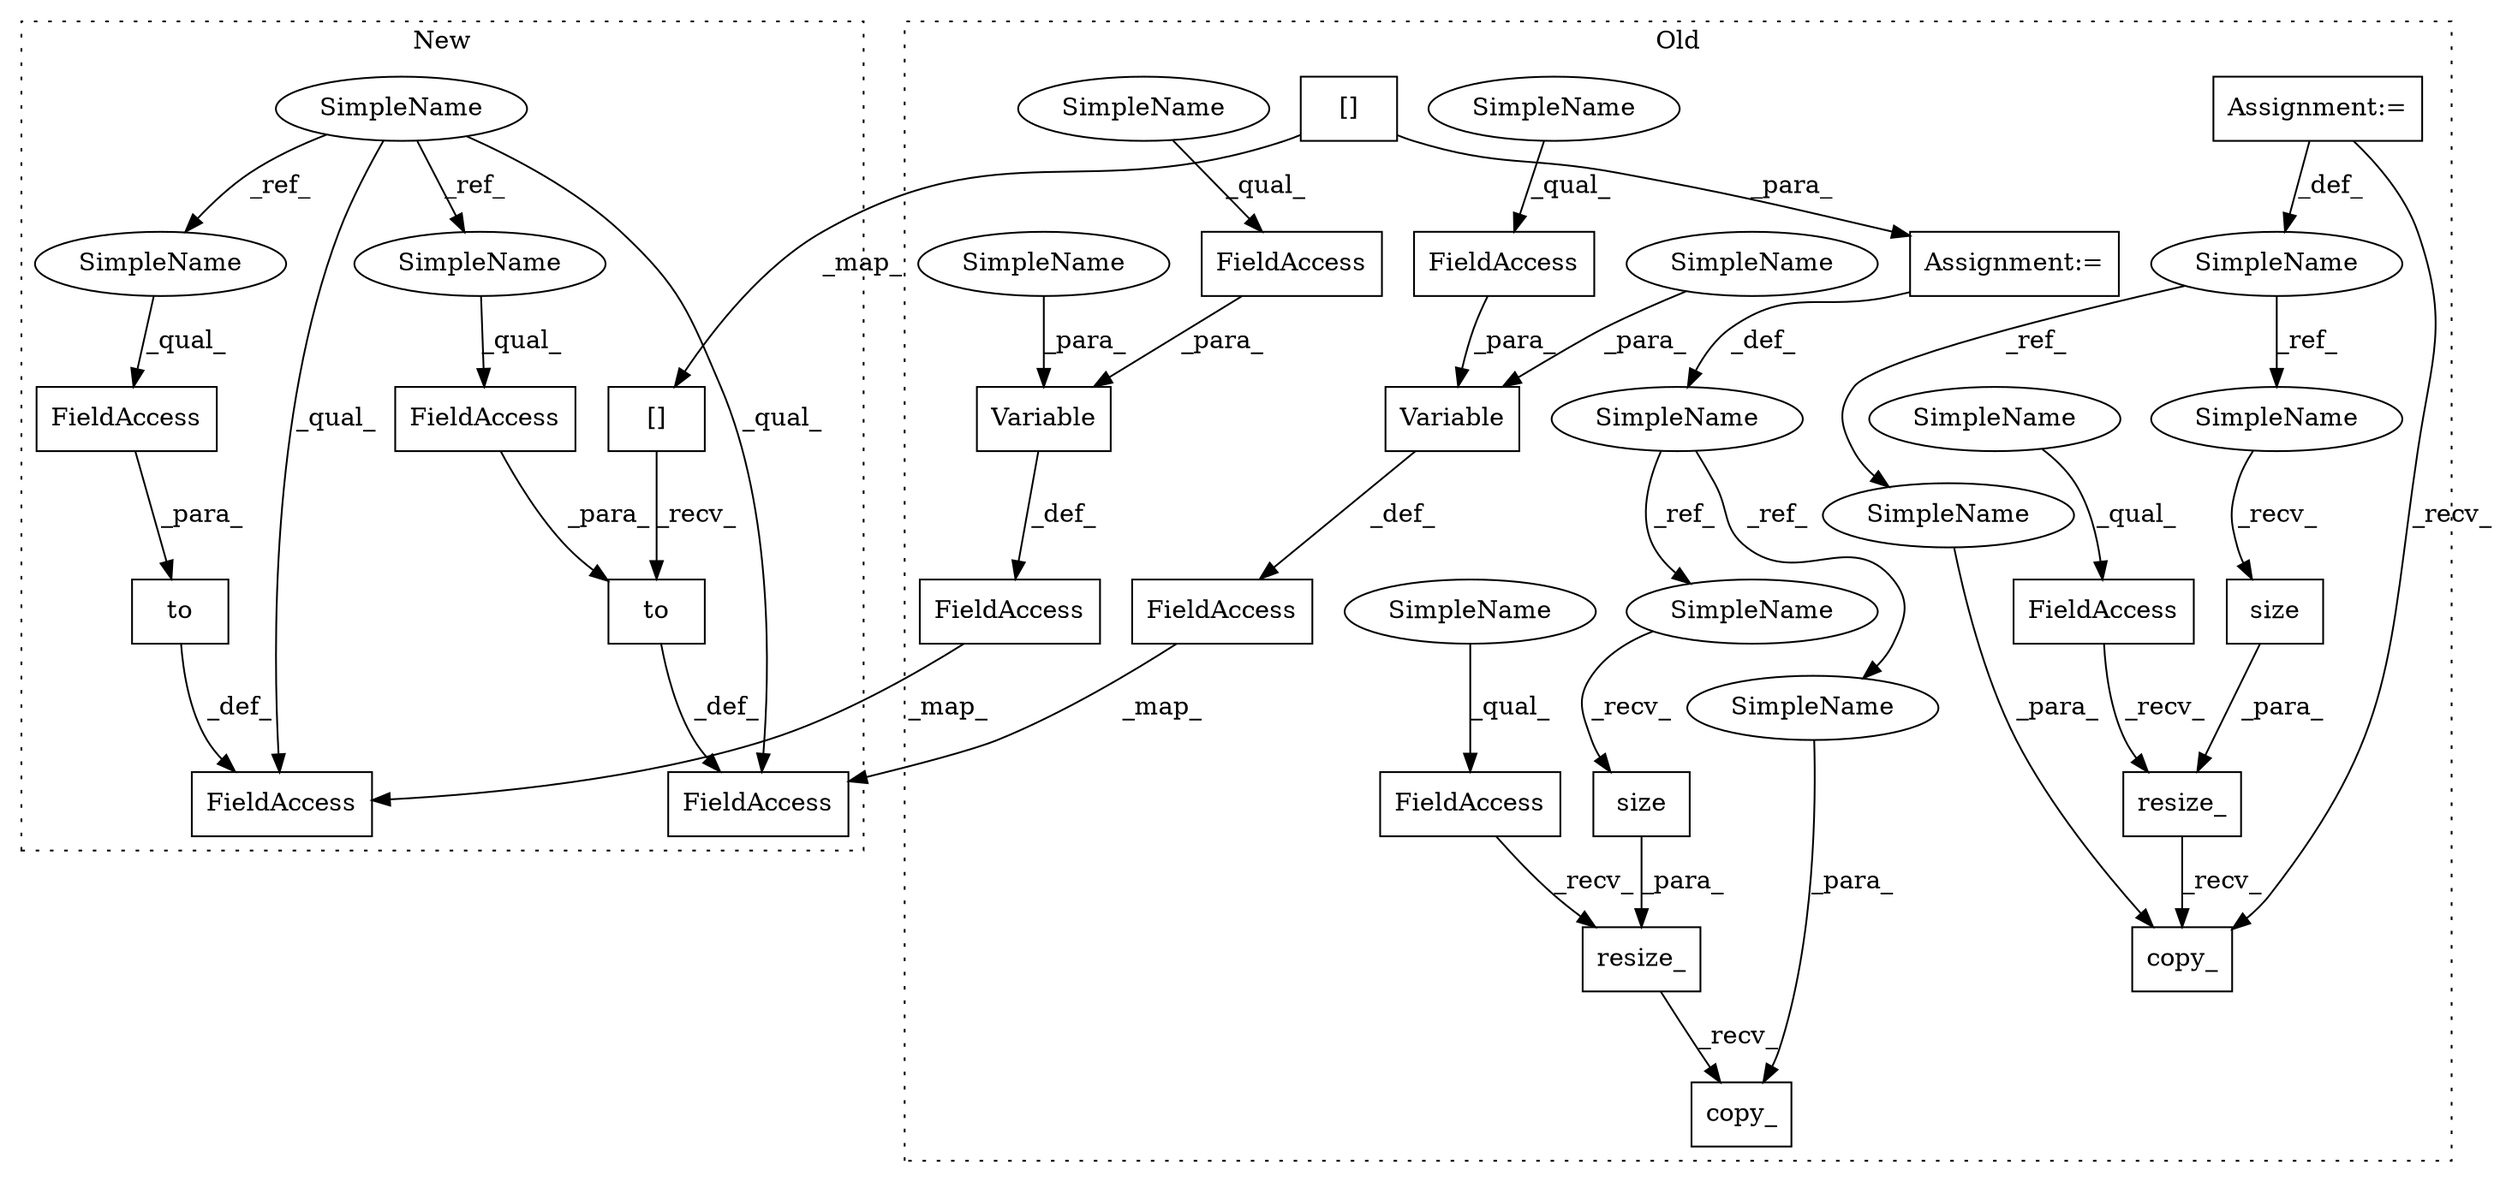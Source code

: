 digraph G {
subgraph cluster0 {
1 [label="copy_" a="32" s="2572,2585" l="6,1" shape="box"];
4 [label="resize_" a="32" s="2548,2570" l="8,1" shape="box"];
5 [label="size" a="32" s="2564" l="6" shape="box"];
6 [label="FieldAccess" a="22" s="2535" l="12" shape="box"];
7 [label="SimpleName" a="42" s="2509" l="7" shape="ellipse"];
9 [label="FieldAccess" a="22" s="2460" l="12" shape="box"];
10 [label="FieldAccess" a="22" s="2383" l="12" shape="box"];
11 [label="FieldAccess" a="22" s="2615" l="12" shape="box"];
14 [label="resize_" a="32" s="2396,2418" l="8,1" shape="box"];
15 [label="size" a="32" s="2412" l="6" shape="box"];
16 [label="SimpleName" a="42" s="2359" l="7" shape="ellipse"];
17 [label="copy_" a="32" s="2420,2433" l="6,1" shape="box"];
18 [label="Variable" a="32" s="2606,2636" l="9,1" shape="box"];
19 [label="Variable" a="32" s="2451,2481" l="9,1" shape="box"];
20 [label="Assignment:=" a="7" s="2516" l="1" shape="box"];
21 [label="[]" a="2" s="2517,2526" l="5,1" shape="box"];
23 [label="Assignment:=" a="7" s="2366" l="1" shape="box"];
25 [label="FieldAccess" a="22" s="2594" l="11" shape="box"];
27 [label="FieldAccess" a="22" s="2440" l="10" shape="box"];
30 [label="SimpleName" a="42" s="2426" l="7" shape="ellipse"];
31 [label="SimpleName" a="42" s="2404" l="7" shape="ellipse"];
32 [label="SimpleName" a="42" s="2578" l="7" shape="ellipse"];
33 [label="SimpleName" a="42" s="2556" l="7" shape="ellipse"];
34 [label="SimpleName" a="42" s="2473" l="8" shape="ellipse"];
35 [label="SimpleName" a="42" s="2628" l="8" shape="ellipse"];
36 [label="SimpleName" a="42" s="2383" l="4" shape="ellipse"];
37 [label="SimpleName" a="42" s="2460" l="4" shape="ellipse"];
38 [label="SimpleName" a="42" s="2615" l="4" shape="ellipse"];
39 [label="SimpleName" a="42" s="2535" l="4" shape="ellipse"];
label = "Old";
style="dotted";
}
subgraph cluster1 {
2 [label="to" a="32" s="2251,2265" l="3,1" shape="box"];
3 [label="FieldAccess" a="22" s="2254" l="11" shape="box"];
8 [label="SimpleName" a="42" s="2178" l="4" shape="ellipse"];
12 [label="FieldAccess" a="22" s="2319" l="11" shape="box"];
13 [label="to" a="32" s="2316,2330" l="3,1" shape="box"];
22 [label="[]" a="2" s="2305,2314" l="5,1" shape="box"];
24 [label="FieldAccess" a="22" s="2293" l="11" shape="box"];
26 [label="FieldAccess" a="22" s="2229" l="10" shape="box"];
28 [label="SimpleName" a="42" s="2319" l="4" shape="ellipse"];
29 [label="SimpleName" a="42" s="2254" l="4" shape="ellipse"];
label = "New";
style="dotted";
}
2 -> 26 [label="_def_"];
3 -> 2 [label="_para_"];
4 -> 1 [label="_recv_"];
5 -> 4 [label="_para_"];
6 -> 4 [label="_recv_"];
7 -> 33 [label="_ref_"];
7 -> 32 [label="_ref_"];
8 -> 26 [label="_qual_"];
8 -> 28 [label="_ref_"];
8 -> 29 [label="_ref_"];
8 -> 24 [label="_qual_"];
9 -> 19 [label="_para_"];
10 -> 14 [label="_recv_"];
11 -> 18 [label="_para_"];
12 -> 13 [label="_para_"];
13 -> 24 [label="_def_"];
14 -> 17 [label="_recv_"];
15 -> 14 [label="_para_"];
16 -> 30 [label="_ref_"];
16 -> 31 [label="_ref_"];
18 -> 25 [label="_def_"];
19 -> 27 [label="_def_"];
20 -> 7 [label="_def_"];
21 -> 22 [label="_map_"];
21 -> 20 [label="_para_"];
22 -> 13 [label="_recv_"];
23 -> 17 [label="_recv_"];
23 -> 16 [label="_def_"];
25 -> 24 [label="_map_"];
27 -> 26 [label="_map_"];
28 -> 12 [label="_qual_"];
29 -> 3 [label="_qual_"];
30 -> 17 [label="_para_"];
31 -> 15 [label="_recv_"];
32 -> 1 [label="_para_"];
33 -> 5 [label="_recv_"];
34 -> 19 [label="_para_"];
35 -> 18 [label="_para_"];
36 -> 10 [label="_qual_"];
37 -> 9 [label="_qual_"];
38 -> 11 [label="_qual_"];
39 -> 6 [label="_qual_"];
}